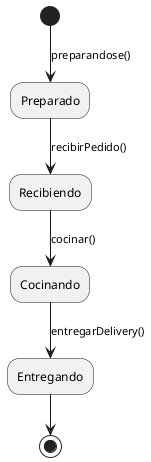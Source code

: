 @startuml EstadoCocinero
(*)--> [preparandose()] Preparado
--> [recibirPedido()] Recibiendo
--> [cocinar()] Cocinando
--> [entregarDelivery()] Entregando
--> (*)
@enduml